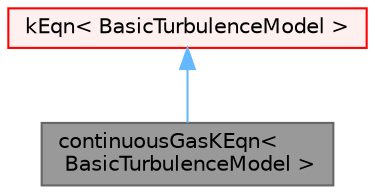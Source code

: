 digraph "continuousGasKEqn&lt; BasicTurbulenceModel &gt;"
{
 // LATEX_PDF_SIZE
  bgcolor="transparent";
  edge [fontname=Helvetica,fontsize=10,labelfontname=Helvetica,labelfontsize=10];
  node [fontname=Helvetica,fontsize=10,shape=box,height=0.2,width=0.4];
  Node1 [id="Node000001",label="continuousGasKEqn\<\l BasicTurbulenceModel \>",height=0.2,width=0.4,color="gray40", fillcolor="grey60", style="filled", fontcolor="black",tooltip="One-equation SGS model for the gas-phase in a two-phase system supporting phase-inversion."];
  Node2 -> Node1 [id="edge1_Node000001_Node000002",dir="back",color="steelblue1",style="solid",tooltip=" "];
  Node2 [id="Node000002",label="kEqn\< BasicTurbulenceModel \>",height=0.2,width=0.4,color="red", fillcolor="#FFF0F0", style="filled",URL="$classFoam_1_1LESModels_1_1kEqn.html",tooltip="One equation eddy-viscosity model."];
}
